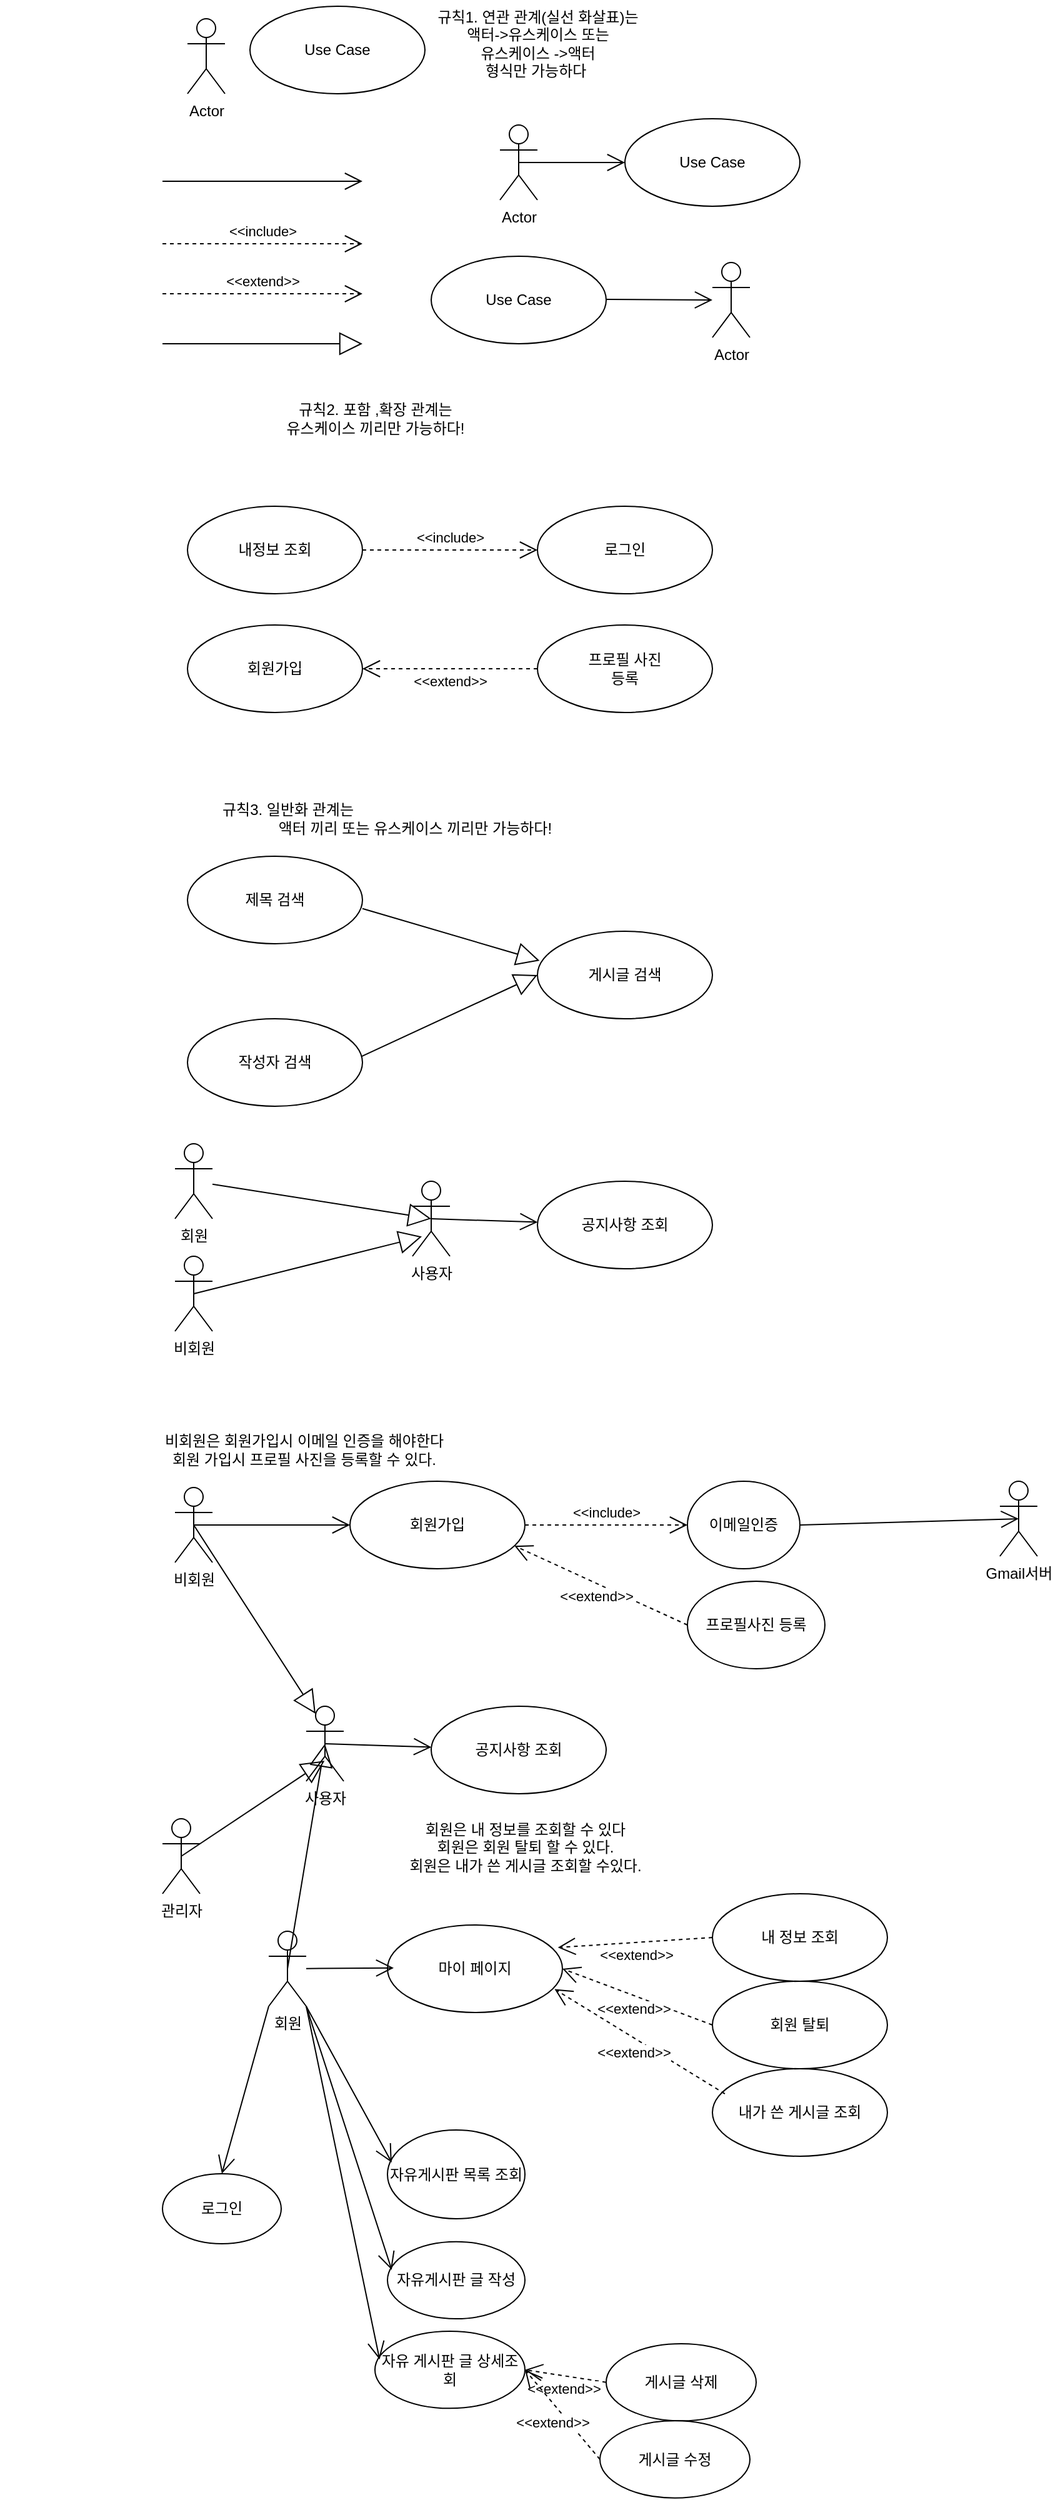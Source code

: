 <mxfile version="25.0.3">
  <diagram name="페이지-1" id="yyX2MiVp8UT3gDi_et5P">
    <mxGraphModel dx="2347" dy="783" grid="1" gridSize="10" guides="1" tooltips="1" connect="1" arrows="1" fold="1" page="1" pageScale="1" pageWidth="827" pageHeight="1169" math="0" shadow="0">
      <root>
        <mxCell id="0" />
        <mxCell id="1" parent="0" />
        <mxCell id="TqI_4bw_E4HqG_7si0sr-1" value="Actor" style="shape=umlActor;verticalLabelPosition=bottom;verticalAlign=top;html=1;outlineConnect=0;" vertex="1" parent="1">
          <mxGeometry x="-790" y="30" width="30" height="60" as="geometry" />
        </mxCell>
        <mxCell id="TqI_4bw_E4HqG_7si0sr-6" value="" style="endArrow=open;endFill=1;endSize=12;html=1;rounded=0;" edge="1" parent="1">
          <mxGeometry width="160" relative="1" as="geometry">
            <mxPoint x="-810" y="160" as="sourcePoint" />
            <mxPoint x="-650" y="160" as="targetPoint" />
          </mxGeometry>
        </mxCell>
        <mxCell id="TqI_4bw_E4HqG_7si0sr-7" value="&amp;lt;&amp;lt;include&amp;gt;" style="endArrow=open;endSize=12;dashed=1;html=1;rounded=0;" edge="1" parent="1">
          <mxGeometry y="10" width="160" relative="1" as="geometry">
            <mxPoint x="-810" y="210" as="sourcePoint" />
            <mxPoint x="-650" y="210" as="targetPoint" />
            <mxPoint as="offset" />
          </mxGeometry>
        </mxCell>
        <mxCell id="TqI_4bw_E4HqG_7si0sr-8" value="&amp;lt;&amp;lt;extend&amp;gt;&amp;gt;" style="endArrow=open;endSize=12;dashed=1;html=1;rounded=0;" edge="1" parent="1">
          <mxGeometry y="10" width="160" relative="1" as="geometry">
            <mxPoint x="-810" y="250" as="sourcePoint" />
            <mxPoint x="-650" y="250" as="targetPoint" />
            <mxPoint as="offset" />
          </mxGeometry>
        </mxCell>
        <mxCell id="TqI_4bw_E4HqG_7si0sr-9" value="" style="endArrow=block;endSize=16;endFill=0;html=1;rounded=0;" edge="1" parent="1">
          <mxGeometry width="160" relative="1" as="geometry">
            <mxPoint x="-810" y="290" as="sourcePoint" />
            <mxPoint x="-650" y="290" as="targetPoint" />
          </mxGeometry>
        </mxCell>
        <mxCell id="TqI_4bw_E4HqG_7si0sr-10" value="규칙1. 연관 관계(실선 화살표)는&lt;div&gt;액터-&amp;gt;유스케이스 또는&lt;/div&gt;&lt;div&gt;유스케이스 -&amp;gt;액터&lt;/div&gt;&lt;div&gt;형식만 가능하다&amp;nbsp;&lt;/div&gt;" style="text;html=1;align=center;verticalAlign=middle;resizable=0;points=[];autosize=1;strokeColor=none;fillColor=none;" vertex="1" parent="1">
          <mxGeometry x="-610" y="15" width="200" height="70" as="geometry" />
        </mxCell>
        <mxCell id="TqI_4bw_E4HqG_7si0sr-11" value="Use Case" style="ellipse;whiteSpace=wrap;html=1;" vertex="1" parent="1">
          <mxGeometry x="-740" y="20" width="140" height="70" as="geometry" />
        </mxCell>
        <mxCell id="TqI_4bw_E4HqG_7si0sr-13" value="Actor" style="shape=umlActor;verticalLabelPosition=bottom;verticalAlign=top;html=1;outlineConnect=0;" vertex="1" parent="1">
          <mxGeometry x="-540" y="115" width="30" height="60" as="geometry" />
        </mxCell>
        <mxCell id="TqI_4bw_E4HqG_7si0sr-14" value="Use Case" style="ellipse;whiteSpace=wrap;html=1;" vertex="1" parent="1">
          <mxGeometry x="-440" y="110" width="140" height="70" as="geometry" />
        </mxCell>
        <mxCell id="TqI_4bw_E4HqG_7si0sr-15" value="" style="endArrow=open;endFill=1;endSize=12;html=1;rounded=0;exitX=0.5;exitY=0.5;exitDx=0;exitDy=0;exitPerimeter=0;" edge="1" parent="1" source="TqI_4bw_E4HqG_7si0sr-13" target="TqI_4bw_E4HqG_7si0sr-14">
          <mxGeometry width="160" relative="1" as="geometry">
            <mxPoint x="-510" y="149" as="sourcePoint" />
            <mxPoint x="-360" y="149.29" as="targetPoint" />
          </mxGeometry>
        </mxCell>
        <mxCell id="TqI_4bw_E4HqG_7si0sr-16" value="Use Case" style="ellipse;whiteSpace=wrap;html=1;" vertex="1" parent="1">
          <mxGeometry x="-595" y="220" width="140" height="70" as="geometry" />
        </mxCell>
        <mxCell id="TqI_4bw_E4HqG_7si0sr-17" value="" style="endArrow=open;endFill=1;endSize=12;html=1;rounded=0;" edge="1" parent="1">
          <mxGeometry width="160" relative="1" as="geometry">
            <mxPoint x="-455" y="254.5" as="sourcePoint" />
            <mxPoint x="-370" y="255" as="targetPoint" />
          </mxGeometry>
        </mxCell>
        <mxCell id="TqI_4bw_E4HqG_7si0sr-18" value="Actor" style="shape=umlActor;verticalLabelPosition=bottom;verticalAlign=top;html=1;outlineConnect=0;" vertex="1" parent="1">
          <mxGeometry x="-370" y="225" width="30" height="60" as="geometry" />
        </mxCell>
        <mxCell id="TqI_4bw_E4HqG_7si0sr-19" value="규칙2. 포함 ,확장 관계는&lt;div&gt;유스케이스 끼리만 가능하다!&lt;/div&gt;" style="text;html=1;align=center;verticalAlign=middle;resizable=0;points=[];autosize=1;strokeColor=none;fillColor=none;" vertex="1" parent="1">
          <mxGeometry x="-730" y="330" width="180" height="40" as="geometry" />
        </mxCell>
        <mxCell id="TqI_4bw_E4HqG_7si0sr-21" value="내정보 조회" style="ellipse;whiteSpace=wrap;html=1;" vertex="1" parent="1">
          <mxGeometry x="-790" y="420" width="140" height="70" as="geometry" />
        </mxCell>
        <mxCell id="TqI_4bw_E4HqG_7si0sr-22" value="로그인" style="ellipse;whiteSpace=wrap;html=1;" vertex="1" parent="1">
          <mxGeometry x="-510" y="420" width="140" height="70" as="geometry" />
        </mxCell>
        <mxCell id="TqI_4bw_E4HqG_7si0sr-23" value="&amp;lt;&amp;lt;include&amp;gt;" style="endArrow=open;endSize=12;dashed=1;html=1;rounded=0;exitX=1;exitY=0.5;exitDx=0;exitDy=0;entryX=0;entryY=0.5;entryDx=0;entryDy=0;" edge="1" parent="1" source="TqI_4bw_E4HqG_7si0sr-21" target="TqI_4bw_E4HqG_7si0sr-22">
          <mxGeometry y="10" width="160" relative="1" as="geometry">
            <mxPoint x="-640" y="454.23" as="sourcePoint" />
            <mxPoint x="-520" y="454" as="targetPoint" />
            <mxPoint as="offset" />
          </mxGeometry>
        </mxCell>
        <mxCell id="TqI_4bw_E4HqG_7si0sr-24" value="회원가입" style="ellipse;whiteSpace=wrap;html=1;" vertex="1" parent="1">
          <mxGeometry x="-790" y="515" width="140" height="70" as="geometry" />
        </mxCell>
        <mxCell id="TqI_4bw_E4HqG_7si0sr-25" value="프로필 사진&lt;div&gt;등록&lt;/div&gt;" style="ellipse;whiteSpace=wrap;html=1;" vertex="1" parent="1">
          <mxGeometry x="-510" y="515" width="140" height="70" as="geometry" />
        </mxCell>
        <mxCell id="TqI_4bw_E4HqG_7si0sr-26" value="&amp;lt;&amp;lt;extend&amp;gt;&amp;gt;" style="endArrow=open;endSize=12;dashed=1;html=1;rounded=0;entryX=1;entryY=0.5;entryDx=0;entryDy=0;exitX=0;exitY=0.5;exitDx=0;exitDy=0;" edge="1" parent="1" source="TqI_4bw_E4HqG_7si0sr-25" target="TqI_4bw_E4HqG_7si0sr-24">
          <mxGeometry y="10" width="160" relative="1" as="geometry">
            <mxPoint x="-510" y="550" as="sourcePoint" />
            <mxPoint x="-640.0" y="549.53" as="targetPoint" />
            <mxPoint as="offset" />
          </mxGeometry>
        </mxCell>
        <mxCell id="TqI_4bw_E4HqG_7si0sr-27" value="규칙3. 일반화 관계는&lt;div&gt;&lt;span style=&quot;white-space: pre;&quot;&gt;&#x9;&lt;/span&gt;&lt;span style=&quot;white-space: pre;&quot;&gt;&#x9;&lt;/span&gt;&lt;span style=&quot;white-space: pre;&quot;&gt;&#x9;&lt;/span&gt;&lt;span style=&quot;white-space: pre;&quot;&gt;&#x9;&lt;/span&gt;&lt;span style=&quot;white-space: pre;&quot;&gt;&#x9;&lt;/span&gt;&lt;span style=&quot;white-space: pre;&quot;&gt;&#x9;&lt;/span&gt;&lt;span style=&quot;white-space: pre;&quot;&gt;&#x9;&lt;/span&gt;&amp;nbsp; &amp;nbsp; &amp;nbsp;액터 끼리 또는 유스케이스 끼리만 가능하다!&lt;/div&gt;" style="text;html=1;align=center;verticalAlign=middle;resizable=0;points=[];autosize=1;strokeColor=none;fillColor=none;" vertex="1" parent="1">
          <mxGeometry x="-940" y="650" width="460" height="40" as="geometry" />
        </mxCell>
        <mxCell id="TqI_4bw_E4HqG_7si0sr-28" value="제목 검색" style="ellipse;whiteSpace=wrap;html=1;" vertex="1" parent="1">
          <mxGeometry x="-790" y="700" width="140" height="70" as="geometry" />
        </mxCell>
        <mxCell id="TqI_4bw_E4HqG_7si0sr-29" value="작성자 검색" style="ellipse;whiteSpace=wrap;html=1;" vertex="1" parent="1">
          <mxGeometry x="-790" y="830" width="140" height="70" as="geometry" />
        </mxCell>
        <mxCell id="TqI_4bw_E4HqG_7si0sr-30" value="게시글 검색" style="ellipse;whiteSpace=wrap;html=1;" vertex="1" parent="1">
          <mxGeometry x="-510" y="760" width="140" height="70" as="geometry" />
        </mxCell>
        <mxCell id="TqI_4bw_E4HqG_7si0sr-31" value="" style="endArrow=block;endSize=16;endFill=0;html=1;rounded=0;exitX=0.994;exitY=0.431;exitDx=0;exitDy=0;exitPerimeter=0;entryX=0;entryY=0.5;entryDx=0;entryDy=0;" edge="1" parent="1" source="TqI_4bw_E4HqG_7si0sr-29" target="TqI_4bw_E4HqG_7si0sr-30">
          <mxGeometry width="160" relative="1" as="geometry">
            <mxPoint x="-677" y="794.29" as="sourcePoint" />
            <mxPoint x="-517" y="794.29" as="targetPoint" />
          </mxGeometry>
        </mxCell>
        <mxCell id="TqI_4bw_E4HqG_7si0sr-32" value="" style="endArrow=block;endSize=16;endFill=0;html=1;rounded=0;exitX=1;exitY=0.598;exitDx=0;exitDy=0;exitPerimeter=0;entryX=0.012;entryY=0.336;entryDx=0;entryDy=0;entryPerimeter=0;" edge="1" parent="1" source="TqI_4bw_E4HqG_7si0sr-28" target="TqI_4bw_E4HqG_7si0sr-30">
          <mxGeometry width="160" relative="1" as="geometry">
            <mxPoint x="-650" y="760" as="sourcePoint" />
            <mxPoint x="-490" y="760" as="targetPoint" />
          </mxGeometry>
        </mxCell>
        <mxCell id="TqI_4bw_E4HqG_7si0sr-34" value="회원" style="shape=umlActor;verticalLabelPosition=bottom;verticalAlign=top;html=1;" vertex="1" parent="1">
          <mxGeometry x="-800" y="930" width="30" height="60" as="geometry" />
        </mxCell>
        <mxCell id="TqI_4bw_E4HqG_7si0sr-35" value="비회원" style="shape=umlActor;verticalLabelPosition=bottom;verticalAlign=top;html=1;" vertex="1" parent="1">
          <mxGeometry x="-800" y="1020" width="30" height="60" as="geometry" />
        </mxCell>
        <mxCell id="TqI_4bw_E4HqG_7si0sr-38" value="사용자" style="shape=umlActor;verticalLabelPosition=bottom;verticalAlign=top;html=1;" vertex="1" parent="1">
          <mxGeometry x="-610" y="960" width="30" height="60" as="geometry" />
        </mxCell>
        <mxCell id="TqI_4bw_E4HqG_7si0sr-39" value="" style="endArrow=block;endSize=16;endFill=0;html=1;rounded=0;entryX=0.5;entryY=0.5;entryDx=0;entryDy=0;entryPerimeter=0;" edge="1" parent="1" source="TqI_4bw_E4HqG_7si0sr-34" target="TqI_4bw_E4HqG_7si0sr-38">
          <mxGeometry width="160" relative="1" as="geometry">
            <mxPoint x="-760" y="980" as="sourcePoint" />
            <mxPoint x="-600" y="980" as="targetPoint" />
          </mxGeometry>
        </mxCell>
        <mxCell id="TqI_4bw_E4HqG_7si0sr-40" value="" style="endArrow=block;endSize=16;endFill=0;html=1;rounded=0;exitX=0.5;exitY=0.5;exitDx=0;exitDy=0;exitPerimeter=0;entryX=0.251;entryY=0.738;entryDx=0;entryDy=0;entryPerimeter=0;" edge="1" parent="1" source="TqI_4bw_E4HqG_7si0sr-35" target="TqI_4bw_E4HqG_7si0sr-38">
          <mxGeometry width="160" relative="1" as="geometry">
            <mxPoint x="-755" y="1049.41" as="sourcePoint" />
            <mxPoint x="-595" y="1049.41" as="targetPoint" />
          </mxGeometry>
        </mxCell>
        <mxCell id="TqI_4bw_E4HqG_7si0sr-41" value="" style="endArrow=open;endFill=1;endSize=12;html=1;rounded=0;exitX=0.5;exitY=0.5;exitDx=0;exitDy=0;exitPerimeter=0;" edge="1" parent="1" source="TqI_4bw_E4HqG_7si0sr-38" target="TqI_4bw_E4HqG_7si0sr-42">
          <mxGeometry width="160" relative="1" as="geometry">
            <mxPoint x="-580" y="990" as="sourcePoint" />
            <mxPoint x="-420" y="990" as="targetPoint" />
          </mxGeometry>
        </mxCell>
        <mxCell id="TqI_4bw_E4HqG_7si0sr-42" value="공지사항 조회" style="ellipse;whiteSpace=wrap;html=1;" vertex="1" parent="1">
          <mxGeometry x="-510" y="960" width="140" height="70" as="geometry" />
        </mxCell>
        <mxCell id="TqI_4bw_E4HqG_7si0sr-43" value="비회원" style="shape=umlActor;verticalLabelPosition=bottom;verticalAlign=top;html=1;" vertex="1" parent="1">
          <mxGeometry x="-800" y="1205" width="30" height="60" as="geometry" />
        </mxCell>
        <mxCell id="TqI_4bw_E4HqG_7si0sr-44" value="비회원은 회원가입시 이메일 인증을 해야한다&lt;div&gt;회원 가입시 프로필 사진을 등록할 수 있다.&lt;/div&gt;" style="text;html=1;align=center;verticalAlign=middle;resizable=0;points=[];autosize=1;strokeColor=none;fillColor=none;" vertex="1" parent="1">
          <mxGeometry x="-827" y="1155" width="260" height="40" as="geometry" />
        </mxCell>
        <mxCell id="TqI_4bw_E4HqG_7si0sr-45" value="&amp;lt;&amp;lt;include&amp;gt;" style="endArrow=open;endSize=12;dashed=1;html=1;rounded=0;entryX=0;entryY=0.5;entryDx=0;entryDy=0;exitX=1;exitY=0.5;exitDx=0;exitDy=0;" edge="1" parent="1" source="TqI_4bw_E4HqG_7si0sr-47" target="TqI_4bw_E4HqG_7si0sr-46">
          <mxGeometry y="10" width="160" relative="1" as="geometry">
            <mxPoint x="-510" y="1234.17" as="sourcePoint" />
            <mxPoint x="-400" y="1234.17" as="targetPoint" />
            <mxPoint as="offset" />
          </mxGeometry>
        </mxCell>
        <mxCell id="TqI_4bw_E4HqG_7si0sr-46" value="이메일인증" style="ellipse;whiteSpace=wrap;html=1;" vertex="1" parent="1">
          <mxGeometry x="-390" y="1200" width="90" height="70" as="geometry" />
        </mxCell>
        <mxCell id="TqI_4bw_E4HqG_7si0sr-47" value="회원가입" style="ellipse;whiteSpace=wrap;html=1;" vertex="1" parent="1">
          <mxGeometry x="-660" y="1200" width="140" height="70" as="geometry" />
        </mxCell>
        <mxCell id="TqI_4bw_E4HqG_7si0sr-48" value="" style="endArrow=open;endFill=1;endSize=12;html=1;rounded=0;entryX=0;entryY=0.5;entryDx=0;entryDy=0;exitX=0.5;exitY=0.5;exitDx=0;exitDy=0;exitPerimeter=0;" edge="1" parent="1" source="TqI_4bw_E4HqG_7si0sr-43" target="TqI_4bw_E4HqG_7si0sr-47">
          <mxGeometry width="160" relative="1" as="geometry">
            <mxPoint x="-777" y="1234.17" as="sourcePoint" />
            <mxPoint x="-617" y="1234.17" as="targetPoint" />
          </mxGeometry>
        </mxCell>
        <mxCell id="TqI_4bw_E4HqG_7si0sr-51" value="" style="endArrow=open;endFill=1;endSize=12;html=1;rounded=0;entryX=0.5;entryY=0.5;entryDx=0;entryDy=0;exitX=1;exitY=0.5;exitDx=0;exitDy=0;entryPerimeter=0;" edge="1" parent="1" source="TqI_4bw_E4HqG_7si0sr-46" target="TqI_4bw_E4HqG_7si0sr-52">
          <mxGeometry width="160" relative="1" as="geometry">
            <mxPoint x="-250" y="1234.33" as="sourcePoint" />
            <mxPoint x="-133" y="1235.16" as="targetPoint" />
          </mxGeometry>
        </mxCell>
        <mxCell id="TqI_4bw_E4HqG_7si0sr-52" value="Gmail서버" style="shape=umlActor;verticalLabelPosition=bottom;verticalAlign=top;html=1;" vertex="1" parent="1">
          <mxGeometry x="-140" y="1200" width="30" height="60" as="geometry" />
        </mxCell>
        <mxCell id="TqI_4bw_E4HqG_7si0sr-53" value="&amp;lt;&amp;lt;extend&amp;gt;&amp;gt;" style="endArrow=open;endSize=12;dashed=1;html=1;rounded=0;entryX=0.94;entryY=0.738;entryDx=0;entryDy=0;exitX=0;exitY=0.5;exitDx=0;exitDy=0;entryPerimeter=0;" edge="1" parent="1" source="TqI_4bw_E4HqG_7si0sr-54" target="TqI_4bw_E4HqG_7si0sr-47">
          <mxGeometry y="10" width="160" relative="1" as="geometry">
            <mxPoint x="-380" y="1300" as="sourcePoint" />
            <mxPoint x="-520" y="1300" as="targetPoint" />
            <mxPoint as="offset" />
          </mxGeometry>
        </mxCell>
        <mxCell id="TqI_4bw_E4HqG_7si0sr-54" value="프로필사진 등록" style="ellipse;whiteSpace=wrap;html=1;" vertex="1" parent="1">
          <mxGeometry x="-390" y="1280" width="110" height="70" as="geometry" />
        </mxCell>
        <mxCell id="TqI_4bw_E4HqG_7si0sr-57" value="사용자" style="shape=umlActor;verticalLabelPosition=bottom;verticalAlign=top;html=1;" vertex="1" parent="1">
          <mxGeometry x="-695" y="1380" width="30" height="60" as="geometry" />
        </mxCell>
        <mxCell id="TqI_4bw_E4HqG_7si0sr-58" value="" style="endArrow=open;endFill=1;endSize=12;html=1;rounded=0;exitX=0.5;exitY=0.5;exitDx=0;exitDy=0;exitPerimeter=0;" edge="1" parent="1" source="TqI_4bw_E4HqG_7si0sr-57" target="TqI_4bw_E4HqG_7si0sr-59">
          <mxGeometry width="160" relative="1" as="geometry">
            <mxPoint x="-665" y="1410" as="sourcePoint" />
            <mxPoint x="-505" y="1410" as="targetPoint" />
          </mxGeometry>
        </mxCell>
        <mxCell id="TqI_4bw_E4HqG_7si0sr-59" value="공지사항 조회" style="ellipse;whiteSpace=wrap;html=1;" vertex="1" parent="1">
          <mxGeometry x="-595" y="1380" width="140" height="70" as="geometry" />
        </mxCell>
        <mxCell id="TqI_4bw_E4HqG_7si0sr-60" value="회원" style="shape=umlActor;verticalLabelPosition=bottom;verticalAlign=top;html=1;" vertex="1" parent="1">
          <mxGeometry x="-725" y="1560" width="30" height="60" as="geometry" />
        </mxCell>
        <mxCell id="TqI_4bw_E4HqG_7si0sr-61" value="" style="endArrow=block;endSize=16;endFill=0;html=1;rounded=0;exitX=0.5;exitY=0.5;exitDx=0;exitDy=0;exitPerimeter=0;entryX=0.25;entryY=0.1;entryDx=0;entryDy=0;entryPerimeter=0;" edge="1" parent="1" source="TqI_4bw_E4HqG_7si0sr-43" target="TqI_4bw_E4HqG_7si0sr-57">
          <mxGeometry width="160" relative="1" as="geometry">
            <mxPoint x="-790" y="1338" as="sourcePoint" />
            <mxPoint x="-607" y="1292" as="targetPoint" />
          </mxGeometry>
        </mxCell>
        <mxCell id="TqI_4bw_E4HqG_7si0sr-62" value="" style="endArrow=block;endSize=16;endFill=0;html=1;rounded=0;exitX=0.5;exitY=0.5;exitDx=0;exitDy=0;exitPerimeter=0;" edge="1" parent="1" source="TqI_4bw_E4HqG_7si0sr-60">
          <mxGeometry width="160" relative="1" as="geometry">
            <mxPoint x="-755" y="1392.5" as="sourcePoint" />
            <mxPoint x="-680" y="1410" as="targetPoint" />
          </mxGeometry>
        </mxCell>
        <mxCell id="TqI_4bw_E4HqG_7si0sr-63" value="관리자" style="shape=umlActor;verticalLabelPosition=bottom;verticalAlign=top;html=1;" vertex="1" parent="1">
          <mxGeometry x="-810" y="1470" width="30" height="60" as="geometry" />
        </mxCell>
        <mxCell id="TqI_4bw_E4HqG_7si0sr-64" value="" style="endArrow=block;endSize=16;endFill=0;html=1;rounded=0;exitX=0.5;exitY=0.5;exitDx=0;exitDy=0;exitPerimeter=0;entryX=0.489;entryY=0.728;entryDx=0;entryDy=0;entryPerimeter=0;" edge="1" parent="1" source="TqI_4bw_E4HqG_7si0sr-63" target="TqI_4bw_E4HqG_7si0sr-57">
          <mxGeometry width="160" relative="1" as="geometry">
            <mxPoint x="-730" y="1519.33" as="sourcePoint" />
            <mxPoint x="-625" y="1519.33" as="targetPoint" />
          </mxGeometry>
        </mxCell>
        <mxCell id="TqI_4bw_E4HqG_7si0sr-65" value="회원은 내 정보를 조회할 수 있다&lt;div&gt;회원은 회원 탈퇴 할 수 있다.&lt;/div&gt;&lt;div&gt;회원은 내가 쓴 게시글 조회할 수있다.&lt;/div&gt;" style="text;html=1;align=center;verticalAlign=middle;resizable=0;points=[];autosize=1;strokeColor=none;fillColor=none;" vertex="1" parent="1">
          <mxGeometry x="-630" y="1463" width="220" height="60" as="geometry" />
        </mxCell>
        <mxCell id="TqI_4bw_E4HqG_7si0sr-70" value="내 정보 조회" style="ellipse;whiteSpace=wrap;html=1;" vertex="1" parent="1">
          <mxGeometry x="-370" y="1530" width="140" height="70" as="geometry" />
        </mxCell>
        <mxCell id="TqI_4bw_E4HqG_7si0sr-71" value="회원 탈퇴" style="ellipse;whiteSpace=wrap;html=1;" vertex="1" parent="1">
          <mxGeometry x="-370" y="1600" width="140" height="70" as="geometry" />
        </mxCell>
        <mxCell id="TqI_4bw_E4HqG_7si0sr-72" value="내가 쓴 게시글 조회" style="ellipse;whiteSpace=wrap;html=1;" vertex="1" parent="1">
          <mxGeometry x="-370" y="1670" width="140" height="70" as="geometry" />
        </mxCell>
        <mxCell id="TqI_4bw_E4HqG_7si0sr-73" value="마이 페이지" style="ellipse;whiteSpace=wrap;html=1;" vertex="1" parent="1">
          <mxGeometry x="-630" y="1555" width="140" height="70" as="geometry" />
        </mxCell>
        <mxCell id="TqI_4bw_E4HqG_7si0sr-74" value="" style="endArrow=open;endFill=1;endSize=12;html=1;rounded=0;" edge="1" parent="1" source="TqI_4bw_E4HqG_7si0sr-60">
          <mxGeometry width="160" relative="1" as="geometry">
            <mxPoint x="-715" y="1589.33" as="sourcePoint" />
            <mxPoint x="-625" y="1589.33" as="targetPoint" />
          </mxGeometry>
        </mxCell>
        <mxCell id="TqI_4bw_E4HqG_7si0sr-75" value="&amp;lt;&amp;lt;extend&amp;gt;&amp;gt;" style="endArrow=open;endSize=12;dashed=1;html=1;rounded=0;entryX=0.974;entryY=0.257;entryDx=0;entryDy=0;exitX=0;exitY=0.5;exitDx=0;exitDy=0;entryPerimeter=0;" edge="1" parent="1" source="TqI_4bw_E4HqG_7si0sr-70" target="TqI_4bw_E4HqG_7si0sr-73">
          <mxGeometry y="10" width="160" relative="1" as="geometry">
            <mxPoint x="-370" y="1564.33" as="sourcePoint" />
            <mxPoint x="-510" y="1564.33" as="targetPoint" />
            <mxPoint as="offset" />
          </mxGeometry>
        </mxCell>
        <mxCell id="TqI_4bw_E4HqG_7si0sr-76" value="&amp;lt;&amp;lt;extend&amp;gt;&amp;gt;" style="endArrow=open;endSize=12;dashed=1;html=1;rounded=0;entryX=1;entryY=0.5;entryDx=0;entryDy=0;exitX=0;exitY=0.5;exitDx=0;exitDy=0;" edge="1" parent="1" source="TqI_4bw_E4HqG_7si0sr-71" target="TqI_4bw_E4HqG_7si0sr-73">
          <mxGeometry y="10" width="160" relative="1" as="geometry">
            <mxPoint x="-360" y="1625" as="sourcePoint" />
            <mxPoint x="-500" y="1625" as="targetPoint" />
            <mxPoint as="offset" />
          </mxGeometry>
        </mxCell>
        <mxCell id="TqI_4bw_E4HqG_7si0sr-77" value="&amp;lt;&amp;lt;extend&amp;gt;&amp;gt;" style="endArrow=open;endSize=12;dashed=1;html=1;rounded=0;entryX=0.955;entryY=0.733;entryDx=0;entryDy=0;exitX=0.071;exitY=0.286;exitDx=0;exitDy=0;entryPerimeter=0;exitPerimeter=0;" edge="1" parent="1" source="TqI_4bw_E4HqG_7si0sr-72" target="TqI_4bw_E4HqG_7si0sr-73">
          <mxGeometry y="10" width="160" relative="1" as="geometry">
            <mxPoint x="-360" y="1700" as="sourcePoint" />
            <mxPoint x="-500" y="1700" as="targetPoint" />
            <mxPoint as="offset" />
          </mxGeometry>
        </mxCell>
        <mxCell id="TqI_4bw_E4HqG_7si0sr-78" value="자유게시판 목록 조회" style="ellipse;whiteSpace=wrap;html=1;" vertex="1" parent="1">
          <mxGeometry x="-630" y="1719" width="110" height="71" as="geometry" />
        </mxCell>
        <mxCell id="TqI_4bw_E4HqG_7si0sr-79" value="" style="endArrow=open;endFill=1;endSize=12;html=1;rounded=0;entryX=0.031;entryY=0.366;entryDx=0;entryDy=0;entryPerimeter=0;exitX=1;exitY=1;exitDx=0;exitDy=0;exitPerimeter=0;" edge="1" parent="1" source="TqI_4bw_E4HqG_7si0sr-60" target="TqI_4bw_E4HqG_7si0sr-78">
          <mxGeometry width="160" relative="1" as="geometry">
            <mxPoint x="-715" y="1690.67" as="sourcePoint" />
            <mxPoint x="-645" y="1690" as="targetPoint" />
          </mxGeometry>
        </mxCell>
        <mxCell id="TqI_4bw_E4HqG_7si0sr-80" value="자유게시판 글 작성" style="ellipse;whiteSpace=wrap;html=1;" vertex="1" parent="1">
          <mxGeometry x="-630" y="1808.33" width="110" height="61.67" as="geometry" />
        </mxCell>
        <mxCell id="TqI_4bw_E4HqG_7si0sr-81" value="" style="endArrow=open;endFill=1;endSize=12;html=1;rounded=0;entryX=0.031;entryY=0.366;entryDx=0;entryDy=0;entryPerimeter=0;exitX=1;exitY=1;exitDx=0;exitDy=0;exitPerimeter=0;" edge="1" parent="1" target="TqI_4bw_E4HqG_7si0sr-80" source="TqI_4bw_E4HqG_7si0sr-60">
          <mxGeometry width="160" relative="1" as="geometry">
            <mxPoint x="-715" y="1780" as="sourcePoint" />
            <mxPoint x="-645" y="1779.33" as="targetPoint" />
          </mxGeometry>
        </mxCell>
        <mxCell id="TqI_4bw_E4HqG_7si0sr-82" value="게시글 삭제" style="ellipse;whiteSpace=wrap;html=1;" vertex="1" parent="1">
          <mxGeometry x="-455" y="1890" width="120" height="61.67" as="geometry" />
        </mxCell>
        <mxCell id="TqI_4bw_E4HqG_7si0sr-85" value="자유 게시판 글 상세조회" style="ellipse;whiteSpace=wrap;html=1;" vertex="1" parent="1">
          <mxGeometry x="-640" y="1880" width="120" height="61.67" as="geometry" />
        </mxCell>
        <mxCell id="TqI_4bw_E4HqG_7si0sr-86" value="" style="endArrow=open;endFill=1;endSize=12;html=1;rounded=0;entryX=0.031;entryY=0.366;entryDx=0;entryDy=0;entryPerimeter=0;exitX=1;exitY=1;exitDx=0;exitDy=0;exitPerimeter=0;" edge="1" parent="1" target="TqI_4bw_E4HqG_7si0sr-85" source="TqI_4bw_E4HqG_7si0sr-60">
          <mxGeometry width="160" relative="1" as="geometry">
            <mxPoint x="-720" y="1720" as="sourcePoint" />
            <mxPoint x="-645" y="1949.33" as="targetPoint" />
          </mxGeometry>
        </mxCell>
        <mxCell id="TqI_4bw_E4HqG_7si0sr-87" value="&amp;lt;&amp;lt;extend&amp;gt;&amp;gt;" style="endArrow=open;endSize=12;dashed=1;html=1;rounded=0;entryX=1;entryY=0.5;entryDx=0;entryDy=0;exitX=0;exitY=0.5;exitDx=0;exitDy=0;" edge="1" parent="1" source="TqI_4bw_E4HqG_7si0sr-82" target="TqI_4bw_E4HqG_7si0sr-85">
          <mxGeometry y="10" width="160" relative="1" as="geometry">
            <mxPoint x="-384" y="2092.33" as="sourcePoint" />
            <mxPoint x="-520" y="2008.33" as="targetPoint" />
            <mxPoint as="offset" />
          </mxGeometry>
        </mxCell>
        <mxCell id="TqI_4bw_E4HqG_7si0sr-90" value="게시글 수정" style="ellipse;whiteSpace=wrap;html=1;" vertex="1" parent="1">
          <mxGeometry x="-460" y="1951.67" width="120" height="61.67" as="geometry" />
        </mxCell>
        <mxCell id="TqI_4bw_E4HqG_7si0sr-91" value="&amp;lt;&amp;lt;extend&amp;gt;&amp;gt;" style="endArrow=open;endSize=12;dashed=1;html=1;rounded=0;entryX=1;entryY=0.5;entryDx=0;entryDy=0;exitX=0;exitY=0.5;exitDx=0;exitDy=0;" edge="1" parent="1" source="TqI_4bw_E4HqG_7si0sr-90" target="TqI_4bw_E4HqG_7si0sr-85">
          <mxGeometry y="10" width="160" relative="1" as="geometry">
            <mxPoint x="-402" y="2154" as="sourcePoint" />
            <mxPoint x="-528" y="2070.67" as="targetPoint" />
            <mxPoint as="offset" />
          </mxGeometry>
        </mxCell>
        <mxCell id="TqI_4bw_E4HqG_7si0sr-92" value="로그인" style="ellipse;whiteSpace=wrap;html=1;" vertex="1" parent="1">
          <mxGeometry x="-810" y="1754" width="95" height="56" as="geometry" />
        </mxCell>
        <mxCell id="TqI_4bw_E4HqG_7si0sr-93" value="" style="endArrow=open;endFill=1;endSize=12;html=1;rounded=0;entryX=0.5;entryY=0;entryDx=0;entryDy=0;exitX=0;exitY=1;exitDx=0;exitDy=0;exitPerimeter=0;" edge="1" parent="1" source="TqI_4bw_E4HqG_7si0sr-60" target="TqI_4bw_E4HqG_7si0sr-92">
          <mxGeometry width="160" relative="1" as="geometry">
            <mxPoint x="-783" y="1642.5" as="sourcePoint" />
            <mxPoint x="-715" y="1767.5" as="targetPoint" />
          </mxGeometry>
        </mxCell>
      </root>
    </mxGraphModel>
  </diagram>
</mxfile>
